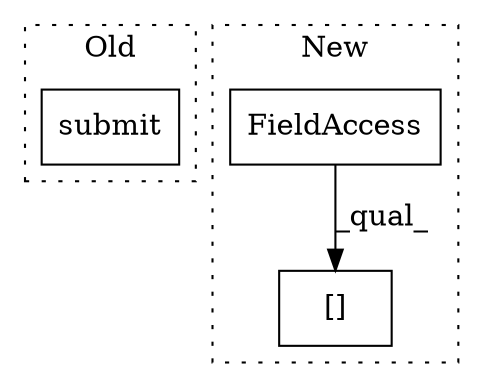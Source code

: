 digraph G {
subgraph cluster0 {
1 [label="submit" a="32" s="5666,5693" l="7,1" shape="box"];
label = "Old";
style="dotted";
}
subgraph cluster1 {
2 [label="[]" a="2" s="4050,4065" l="7,1" shape="box"];
3 [label="FieldAccess" a="22" s="4050" l="6" shape="box"];
label = "New";
style="dotted";
}
3 -> 2 [label="_qual_"];
}